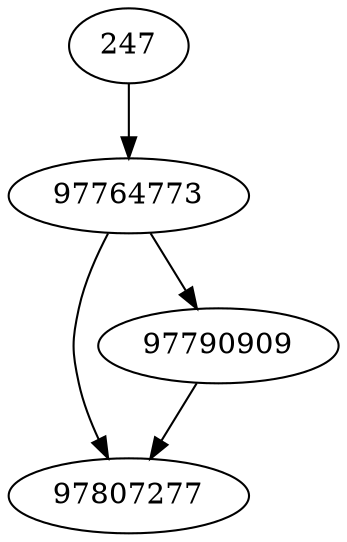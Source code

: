 strict digraph  {
97764773;
247;
97807277;
97790909;
97764773 -> 97807277;
97764773 -> 97790909;
247 -> 97764773;
97790909 -> 97807277;
}
